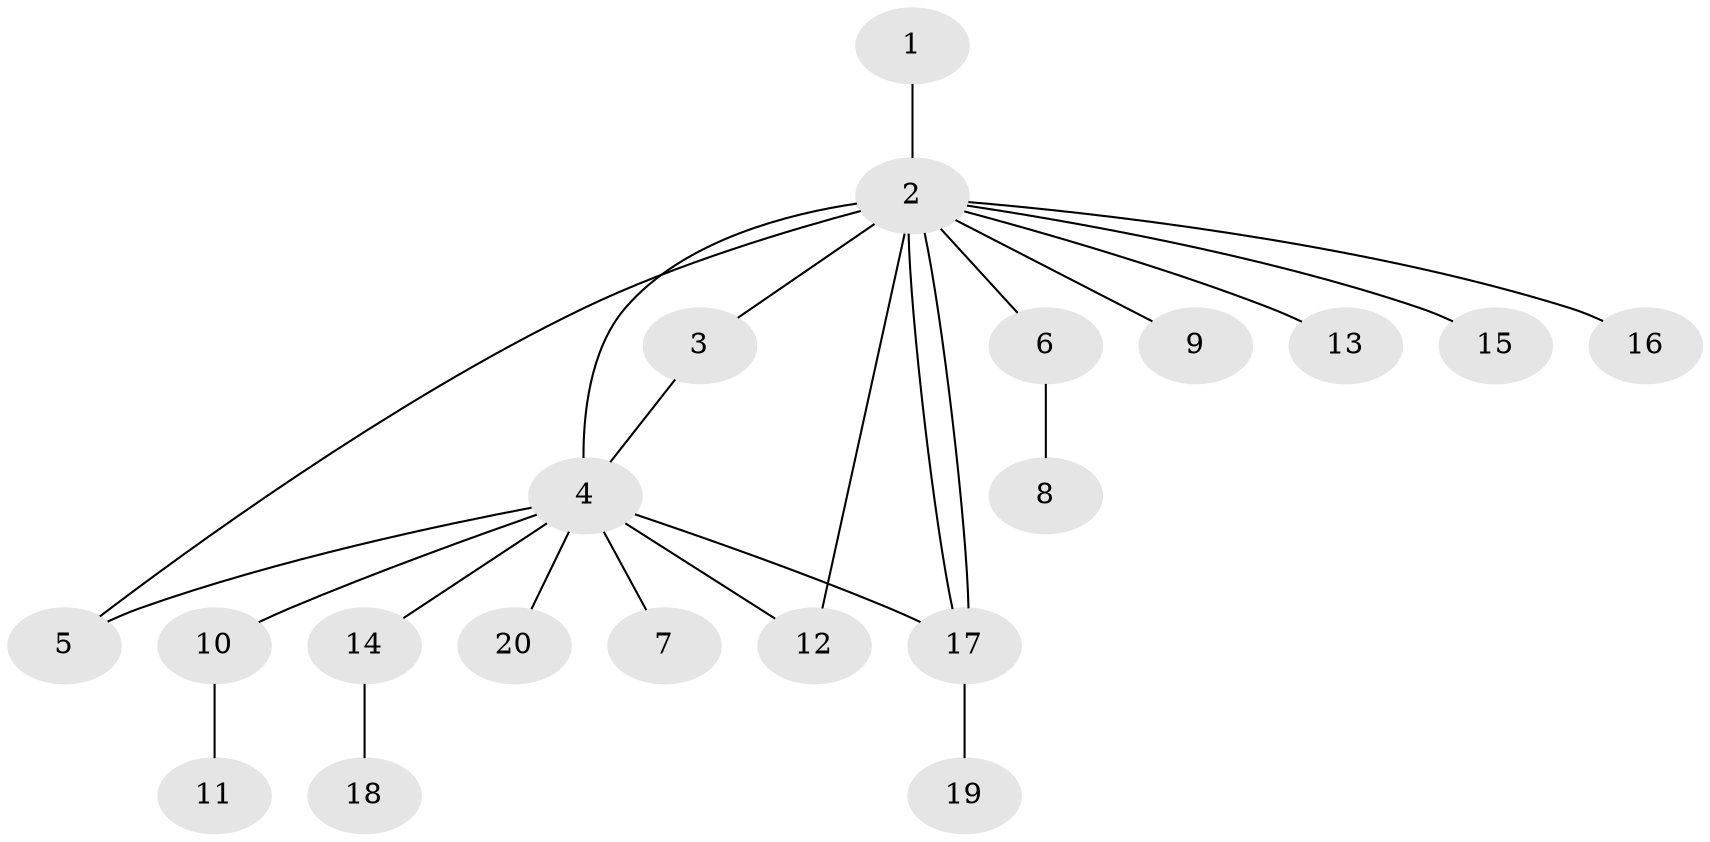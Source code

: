 // Generated by graph-tools (version 1.1) at 2025/46/02/15/25 05:46:28]
// undirected, 20 vertices, 24 edges
graph export_dot {
graph [start="1"]
  node [color=gray90,style=filled];
  1;
  2;
  3;
  4;
  5;
  6;
  7;
  8;
  9;
  10;
  11;
  12;
  13;
  14;
  15;
  16;
  17;
  18;
  19;
  20;
  1 -- 2;
  2 -- 3;
  2 -- 4;
  2 -- 5;
  2 -- 6;
  2 -- 9;
  2 -- 12;
  2 -- 13;
  2 -- 15;
  2 -- 16;
  2 -- 17;
  2 -- 17;
  3 -- 4;
  4 -- 5;
  4 -- 7;
  4 -- 10;
  4 -- 12;
  4 -- 14;
  4 -- 17;
  4 -- 20;
  6 -- 8;
  10 -- 11;
  14 -- 18;
  17 -- 19;
}
